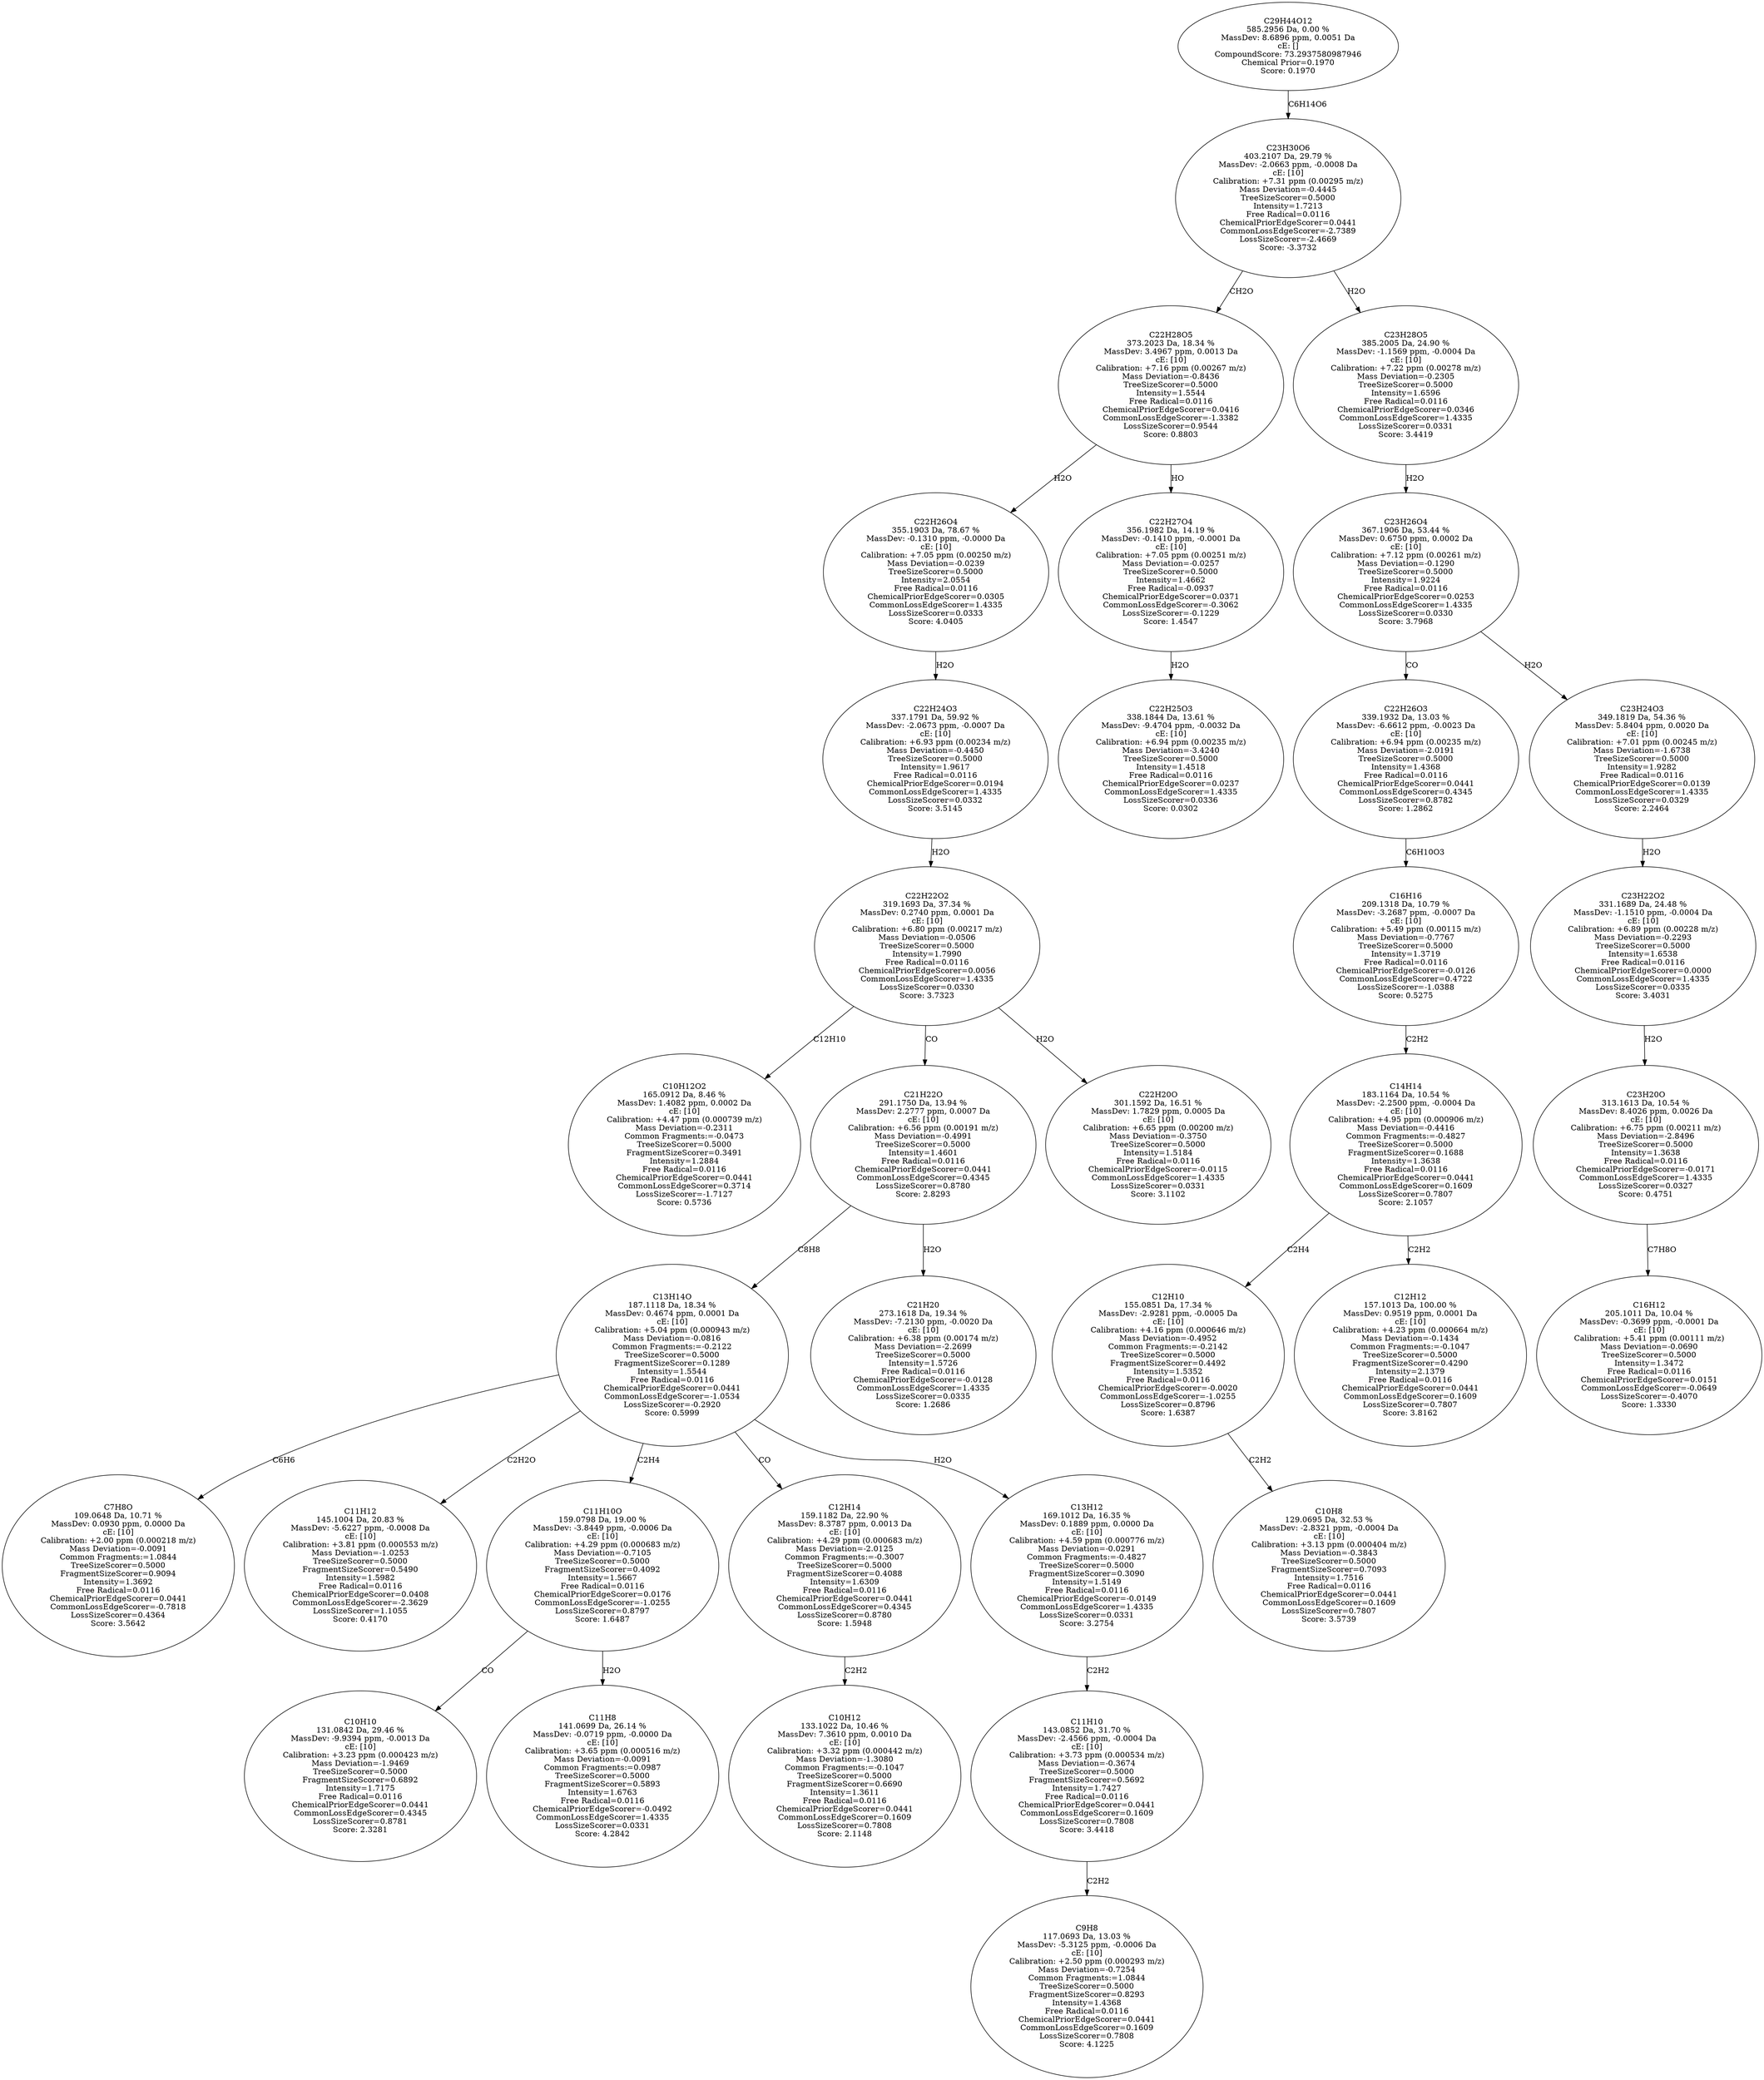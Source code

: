 strict digraph {
v1 [label="C10H12O2\n165.0912 Da, 8.46 %\nMassDev: 1.4082 ppm, 0.0002 Da\ncE: [10]\nCalibration: +4.47 ppm (0.000739 m/z)\nMass Deviation=-0.2311\nCommon Fragments:=-0.0473\nTreeSizeScorer=0.5000\nFragmentSizeScorer=0.3491\nIntensity=1.2884\nFree Radical=0.0116\nChemicalPriorEdgeScorer=0.0441\nCommonLossEdgeScorer=0.3714\nLossSizeScorer=-1.7127\nScore: 0.5736"];
v2 [label="C7H8O\n109.0648 Da, 10.71 %\nMassDev: 0.0930 ppm, 0.0000 Da\ncE: [10]\nCalibration: +2.00 ppm (0.000218 m/z)\nMass Deviation=-0.0091\nCommon Fragments:=1.0844\nTreeSizeScorer=0.5000\nFragmentSizeScorer=0.9094\nIntensity=1.3692\nFree Radical=0.0116\nChemicalPriorEdgeScorer=0.0441\nCommonLossEdgeScorer=-0.7818\nLossSizeScorer=0.4364\nScore: 3.5642"];
v3 [label="C11H12\n145.1004 Da, 20.83 %\nMassDev: -5.6227 ppm, -0.0008 Da\ncE: [10]\nCalibration: +3.81 ppm (0.000553 m/z)\nMass Deviation=-1.0253\nTreeSizeScorer=0.5000\nFragmentSizeScorer=0.5490\nIntensity=1.5982\nFree Radical=0.0116\nChemicalPriorEdgeScorer=0.0408\nCommonLossEdgeScorer=-2.3629\nLossSizeScorer=1.1055\nScore: 0.4170"];
v4 [label="C10H10\n131.0842 Da, 29.46 %\nMassDev: -9.9394 ppm, -0.0013 Da\ncE: [10]\nCalibration: +3.23 ppm (0.000423 m/z)\nMass Deviation=-1.9469\nTreeSizeScorer=0.5000\nFragmentSizeScorer=0.6892\nIntensity=1.7175\nFree Radical=0.0116\nChemicalPriorEdgeScorer=0.0441\nCommonLossEdgeScorer=0.4345\nLossSizeScorer=0.8781\nScore: 2.3281"];
v5 [label="C11H8\n141.0699 Da, 26.14 %\nMassDev: -0.0719 ppm, -0.0000 Da\ncE: [10]\nCalibration: +3.65 ppm (0.000516 m/z)\nMass Deviation=-0.0091\nCommon Fragments:=0.0987\nTreeSizeScorer=0.5000\nFragmentSizeScorer=0.5893\nIntensity=1.6763\nFree Radical=0.0116\nChemicalPriorEdgeScorer=-0.0492\nCommonLossEdgeScorer=1.4335\nLossSizeScorer=0.0331\nScore: 4.2842"];
v6 [label="C11H10O\n159.0798 Da, 19.00 %\nMassDev: -3.8449 ppm, -0.0006 Da\ncE: [10]\nCalibration: +4.29 ppm (0.000683 m/z)\nMass Deviation=-0.7105\nTreeSizeScorer=0.5000\nFragmentSizeScorer=0.4092\nIntensity=1.5667\nFree Radical=0.0116\nChemicalPriorEdgeScorer=0.0176\nCommonLossEdgeScorer=-1.0255\nLossSizeScorer=0.8797\nScore: 1.6487"];
v7 [label="C10H12\n133.1022 Da, 10.46 %\nMassDev: 7.3610 ppm, 0.0010 Da\ncE: [10]\nCalibration: +3.32 ppm (0.000442 m/z)\nMass Deviation=-1.3080\nCommon Fragments:=-0.1047\nTreeSizeScorer=0.5000\nFragmentSizeScorer=0.6690\nIntensity=1.3611\nFree Radical=0.0116\nChemicalPriorEdgeScorer=0.0441\nCommonLossEdgeScorer=0.1609\nLossSizeScorer=0.7808\nScore: 2.1148"];
v8 [label="C12H14\n159.1182 Da, 22.90 %\nMassDev: 8.3787 ppm, 0.0013 Da\ncE: [10]\nCalibration: +4.29 ppm (0.000683 m/z)\nMass Deviation=-2.0125\nCommon Fragments:=-0.3007\nTreeSizeScorer=0.5000\nFragmentSizeScorer=0.4088\nIntensity=1.6309\nFree Radical=0.0116\nChemicalPriorEdgeScorer=0.0441\nCommonLossEdgeScorer=0.4345\nLossSizeScorer=0.8780\nScore: 1.5948"];
v9 [label="C9H8\n117.0693 Da, 13.03 %\nMassDev: -5.3125 ppm, -0.0006 Da\ncE: [10]\nCalibration: +2.50 ppm (0.000293 m/z)\nMass Deviation=-0.7254\nCommon Fragments:=1.0844\nTreeSizeScorer=0.5000\nFragmentSizeScorer=0.8293\nIntensity=1.4368\nFree Radical=0.0116\nChemicalPriorEdgeScorer=0.0441\nCommonLossEdgeScorer=0.1609\nLossSizeScorer=0.7808\nScore: 4.1225"];
v10 [label="C11H10\n143.0852 Da, 31.70 %\nMassDev: -2.4566 ppm, -0.0004 Da\ncE: [10]\nCalibration: +3.73 ppm (0.000534 m/z)\nMass Deviation=-0.3674\nTreeSizeScorer=0.5000\nFragmentSizeScorer=0.5692\nIntensity=1.7427\nFree Radical=0.0116\nChemicalPriorEdgeScorer=0.0441\nCommonLossEdgeScorer=0.1609\nLossSizeScorer=0.7808\nScore: 3.4418"];
v11 [label="C13H12\n169.1012 Da, 16.35 %\nMassDev: 0.1889 ppm, 0.0000 Da\ncE: [10]\nCalibration: +4.59 ppm (0.000776 m/z)\nMass Deviation=-0.0291\nCommon Fragments:=-0.4827\nTreeSizeScorer=0.5000\nFragmentSizeScorer=0.3090\nIntensity=1.5149\nFree Radical=0.0116\nChemicalPriorEdgeScorer=-0.0149\nCommonLossEdgeScorer=1.4335\nLossSizeScorer=0.0331\nScore: 3.2754"];
v12 [label="C13H14O\n187.1118 Da, 18.34 %\nMassDev: 0.4674 ppm, 0.0001 Da\ncE: [10]\nCalibration: +5.04 ppm (0.000943 m/z)\nMass Deviation=-0.0816\nCommon Fragments:=-0.2122\nTreeSizeScorer=0.5000\nFragmentSizeScorer=0.1289\nIntensity=1.5544\nFree Radical=0.0116\nChemicalPriorEdgeScorer=0.0441\nCommonLossEdgeScorer=-1.0534\nLossSizeScorer=-0.2920\nScore: 0.5999"];
v13 [label="C21H20\n273.1618 Da, 19.34 %\nMassDev: -7.2130 ppm, -0.0020 Da\ncE: [10]\nCalibration: +6.38 ppm (0.00174 m/z)\nMass Deviation=-2.2699\nTreeSizeScorer=0.5000\nIntensity=1.5726\nFree Radical=0.0116\nChemicalPriorEdgeScorer=-0.0128\nCommonLossEdgeScorer=1.4335\nLossSizeScorer=0.0335\nScore: 1.2686"];
v14 [label="C21H22O\n291.1750 Da, 13.94 %\nMassDev: 2.2777 ppm, 0.0007 Da\ncE: [10]\nCalibration: +6.56 ppm (0.00191 m/z)\nMass Deviation=-0.4991\nTreeSizeScorer=0.5000\nIntensity=1.4601\nFree Radical=0.0116\nChemicalPriorEdgeScorer=0.0441\nCommonLossEdgeScorer=0.4345\nLossSizeScorer=0.8780\nScore: 2.8293"];
v15 [label="C22H20O\n301.1592 Da, 16.51 %\nMassDev: 1.7829 ppm, 0.0005 Da\ncE: [10]\nCalibration: +6.65 ppm (0.00200 m/z)\nMass Deviation=-0.3750\nTreeSizeScorer=0.5000\nIntensity=1.5184\nFree Radical=0.0116\nChemicalPriorEdgeScorer=-0.0115\nCommonLossEdgeScorer=1.4335\nLossSizeScorer=0.0331\nScore: 3.1102"];
v16 [label="C22H22O2\n319.1693 Da, 37.34 %\nMassDev: 0.2740 ppm, 0.0001 Da\ncE: [10]\nCalibration: +6.80 ppm (0.00217 m/z)\nMass Deviation=-0.0506\nTreeSizeScorer=0.5000\nIntensity=1.7990\nFree Radical=0.0116\nChemicalPriorEdgeScorer=0.0056\nCommonLossEdgeScorer=1.4335\nLossSizeScorer=0.0330\nScore: 3.7323"];
v17 [label="C22H24O3\n337.1791 Da, 59.92 %\nMassDev: -2.0673 ppm, -0.0007 Da\ncE: [10]\nCalibration: +6.93 ppm (0.00234 m/z)\nMass Deviation=-0.4450\nTreeSizeScorer=0.5000\nIntensity=1.9617\nFree Radical=0.0116\nChemicalPriorEdgeScorer=0.0194\nCommonLossEdgeScorer=1.4335\nLossSizeScorer=0.0332\nScore: 3.5145"];
v18 [label="C22H26O4\n355.1903 Da, 78.67 %\nMassDev: -0.1310 ppm, -0.0000 Da\ncE: [10]\nCalibration: +7.05 ppm (0.00250 m/z)\nMass Deviation=-0.0239\nTreeSizeScorer=0.5000\nIntensity=2.0554\nFree Radical=0.0116\nChemicalPriorEdgeScorer=0.0305\nCommonLossEdgeScorer=1.4335\nLossSizeScorer=0.0333\nScore: 4.0405"];
v19 [label="C22H25O3\n338.1844 Da, 13.61 %\nMassDev: -9.4704 ppm, -0.0032 Da\ncE: [10]\nCalibration: +6.94 ppm (0.00235 m/z)\nMass Deviation=-3.4240\nTreeSizeScorer=0.5000\nIntensity=1.4518\nFree Radical=0.0116\nChemicalPriorEdgeScorer=0.0237\nCommonLossEdgeScorer=1.4335\nLossSizeScorer=0.0336\nScore: 0.0302"];
v20 [label="C22H27O4\n356.1982 Da, 14.19 %\nMassDev: -0.1410 ppm, -0.0001 Da\ncE: [10]\nCalibration: +7.05 ppm (0.00251 m/z)\nMass Deviation=-0.0257\nTreeSizeScorer=0.5000\nIntensity=1.4662\nFree Radical=-0.0937\nChemicalPriorEdgeScorer=0.0371\nCommonLossEdgeScorer=-0.3062\nLossSizeScorer=-0.1229\nScore: 1.4547"];
v21 [label="C22H28O5\n373.2023 Da, 18.34 %\nMassDev: 3.4967 ppm, 0.0013 Da\ncE: [10]\nCalibration: +7.16 ppm (0.00267 m/z)\nMass Deviation=-0.8436\nTreeSizeScorer=0.5000\nIntensity=1.5544\nFree Radical=0.0116\nChemicalPriorEdgeScorer=0.0416\nCommonLossEdgeScorer=-1.3382\nLossSizeScorer=0.9544\nScore: 0.8803"];
v22 [label="C10H8\n129.0695 Da, 32.53 %\nMassDev: -2.8321 ppm, -0.0004 Da\ncE: [10]\nCalibration: +3.13 ppm (0.000404 m/z)\nMass Deviation=-0.3843\nTreeSizeScorer=0.5000\nFragmentSizeScorer=0.7093\nIntensity=1.7516\nFree Radical=0.0116\nChemicalPriorEdgeScorer=0.0441\nCommonLossEdgeScorer=0.1609\nLossSizeScorer=0.7807\nScore: 3.5739"];
v23 [label="C12H10\n155.0851 Da, 17.34 %\nMassDev: -2.9281 ppm, -0.0005 Da\ncE: [10]\nCalibration: +4.16 ppm (0.000646 m/z)\nMass Deviation=-0.4952\nCommon Fragments:=-0.2142\nTreeSizeScorer=0.5000\nFragmentSizeScorer=0.4492\nIntensity=1.5352\nFree Radical=0.0116\nChemicalPriorEdgeScorer=-0.0020\nCommonLossEdgeScorer=-1.0255\nLossSizeScorer=0.8796\nScore: 1.6387"];
v24 [label="C12H12\n157.1013 Da, 100.00 %\nMassDev: 0.9519 ppm, 0.0001 Da\ncE: [10]\nCalibration: +4.23 ppm (0.000664 m/z)\nMass Deviation=-0.1434\nCommon Fragments:=-0.1047\nTreeSizeScorer=0.5000\nFragmentSizeScorer=0.4290\nIntensity=2.1379\nFree Radical=0.0116\nChemicalPriorEdgeScorer=0.0441\nCommonLossEdgeScorer=0.1609\nLossSizeScorer=0.7807\nScore: 3.8162"];
v25 [label="C14H14\n183.1164 Da, 10.54 %\nMassDev: -2.2500 ppm, -0.0004 Da\ncE: [10]\nCalibration: +4.95 ppm (0.000906 m/z)\nMass Deviation=-0.4416\nCommon Fragments:=-0.4827\nTreeSizeScorer=0.5000\nFragmentSizeScorer=0.1688\nIntensity=1.3638\nFree Radical=0.0116\nChemicalPriorEdgeScorer=0.0441\nCommonLossEdgeScorer=0.1609\nLossSizeScorer=0.7807\nScore: 2.1057"];
v26 [label="C16H16\n209.1318 Da, 10.79 %\nMassDev: -3.2687 ppm, -0.0007 Da\ncE: [10]\nCalibration: +5.49 ppm (0.00115 m/z)\nMass Deviation=-0.7767\nTreeSizeScorer=0.5000\nIntensity=1.3719\nFree Radical=0.0116\nChemicalPriorEdgeScorer=-0.0126\nCommonLossEdgeScorer=0.4722\nLossSizeScorer=-1.0388\nScore: 0.5275"];
v27 [label="C22H26O3\n339.1932 Da, 13.03 %\nMassDev: -6.6612 ppm, -0.0023 Da\ncE: [10]\nCalibration: +6.94 ppm (0.00235 m/z)\nMass Deviation=-2.0191\nTreeSizeScorer=0.5000\nIntensity=1.4368\nFree Radical=0.0116\nChemicalPriorEdgeScorer=0.0441\nCommonLossEdgeScorer=0.4345\nLossSizeScorer=0.8782\nScore: 1.2862"];
v28 [label="C16H12\n205.1011 Da, 10.04 %\nMassDev: -0.3699 ppm, -0.0001 Da\ncE: [10]\nCalibration: +5.41 ppm (0.00111 m/z)\nMass Deviation=-0.0690\nTreeSizeScorer=0.5000\nIntensity=1.3472\nFree Radical=0.0116\nChemicalPriorEdgeScorer=0.0151\nCommonLossEdgeScorer=-0.0649\nLossSizeScorer=-0.4070\nScore: 1.3330"];
v29 [label="C23H20O\n313.1613 Da, 10.54 %\nMassDev: 8.4026 ppm, 0.0026 Da\ncE: [10]\nCalibration: +6.75 ppm (0.00211 m/z)\nMass Deviation=-2.8496\nTreeSizeScorer=0.5000\nIntensity=1.3638\nFree Radical=0.0116\nChemicalPriorEdgeScorer=-0.0171\nCommonLossEdgeScorer=1.4335\nLossSizeScorer=0.0327\nScore: 0.4751"];
v30 [label="C23H22O2\n331.1689 Da, 24.48 %\nMassDev: -1.1510 ppm, -0.0004 Da\ncE: [10]\nCalibration: +6.89 ppm (0.00228 m/z)\nMass Deviation=-0.2293\nTreeSizeScorer=0.5000\nIntensity=1.6538\nFree Radical=0.0116\nChemicalPriorEdgeScorer=0.0000\nCommonLossEdgeScorer=1.4335\nLossSizeScorer=0.0335\nScore: 3.4031"];
v31 [label="C23H24O3\n349.1819 Da, 54.36 %\nMassDev: 5.8404 ppm, 0.0020 Da\ncE: [10]\nCalibration: +7.01 ppm (0.00245 m/z)\nMass Deviation=-1.6738\nTreeSizeScorer=0.5000\nIntensity=1.9282\nFree Radical=0.0116\nChemicalPriorEdgeScorer=0.0139\nCommonLossEdgeScorer=1.4335\nLossSizeScorer=0.0329\nScore: 2.2464"];
v32 [label="C23H26O4\n367.1906 Da, 53.44 %\nMassDev: 0.6750 ppm, 0.0002 Da\ncE: [10]\nCalibration: +7.12 ppm (0.00261 m/z)\nMass Deviation=-0.1290\nTreeSizeScorer=0.5000\nIntensity=1.9224\nFree Radical=0.0116\nChemicalPriorEdgeScorer=0.0253\nCommonLossEdgeScorer=1.4335\nLossSizeScorer=0.0330\nScore: 3.7968"];
v33 [label="C23H28O5\n385.2005 Da, 24.90 %\nMassDev: -1.1569 ppm, -0.0004 Da\ncE: [10]\nCalibration: +7.22 ppm (0.00278 m/z)\nMass Deviation=-0.2305\nTreeSizeScorer=0.5000\nIntensity=1.6596\nFree Radical=0.0116\nChemicalPriorEdgeScorer=0.0346\nCommonLossEdgeScorer=1.4335\nLossSizeScorer=0.0331\nScore: 3.4419"];
v34 [label="C23H30O6\n403.2107 Da, 29.79 %\nMassDev: -2.0663 ppm, -0.0008 Da\ncE: [10]\nCalibration: +7.31 ppm (0.00295 m/z)\nMass Deviation=-0.4445\nTreeSizeScorer=0.5000\nIntensity=1.7213\nFree Radical=0.0116\nChemicalPriorEdgeScorer=0.0441\nCommonLossEdgeScorer=-2.7389\nLossSizeScorer=-2.4669\nScore: -3.3732"];
v35 [label="C29H44O12\n585.2956 Da, 0.00 %\nMassDev: 8.6896 ppm, 0.0051 Da\ncE: []\nCompoundScore: 73.2937580987946\nChemical Prior=0.1970\nScore: 0.1970"];
v16 -> v1 [label="C12H10"];
v12 -> v2 [label="C6H6"];
v12 -> v3 [label="C2H2O"];
v6 -> v4 [label="CO"];
v6 -> v5 [label="H2O"];
v12 -> v6 [label="C2H4"];
v8 -> v7 [label="C2H2"];
v12 -> v8 [label="CO"];
v10 -> v9 [label="C2H2"];
v11 -> v10 [label="C2H2"];
v12 -> v11 [label="H2O"];
v14 -> v12 [label="C8H8"];
v14 -> v13 [label="H2O"];
v16 -> v14 [label="CO"];
v16 -> v15 [label="H2O"];
v17 -> v16 [label="H2O"];
v18 -> v17 [label="H2O"];
v21 -> v18 [label="H2O"];
v20 -> v19 [label="H2O"];
v21 -> v20 [label="HO"];
v34 -> v21 [label="CH2O"];
v23 -> v22 [label="C2H2"];
v25 -> v23 [label="C2H4"];
v25 -> v24 [label="C2H2"];
v26 -> v25 [label="C2H2"];
v27 -> v26 [label="C6H10O3"];
v32 -> v27 [label="CO"];
v29 -> v28 [label="C7H8O"];
v30 -> v29 [label="H2O"];
v31 -> v30 [label="H2O"];
v32 -> v31 [label="H2O"];
v33 -> v32 [label="H2O"];
v34 -> v33 [label="H2O"];
v35 -> v34 [label="C6H14O6"];
}